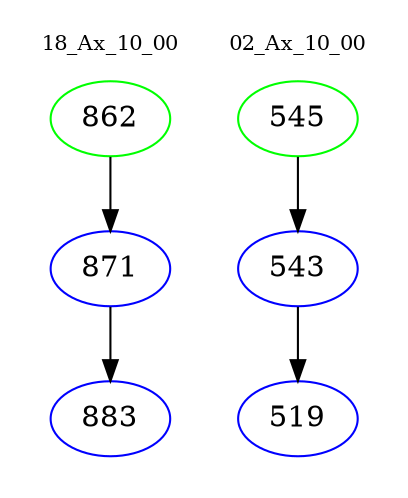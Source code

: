 digraph{
subgraph cluster_0 {
color = white
label = "18_Ax_10_00";
fontsize=10;
T0_862 [label="862", color="green"]
T0_862 -> T0_871 [color="black"]
T0_871 [label="871", color="blue"]
T0_871 -> T0_883 [color="black"]
T0_883 [label="883", color="blue"]
}
subgraph cluster_1 {
color = white
label = "02_Ax_10_00";
fontsize=10;
T1_545 [label="545", color="green"]
T1_545 -> T1_543 [color="black"]
T1_543 [label="543", color="blue"]
T1_543 -> T1_519 [color="black"]
T1_519 [label="519", color="blue"]
}
}
